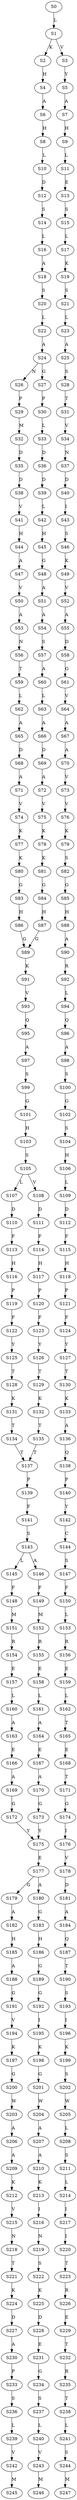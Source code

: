strict digraph  {
	S0 -> S1 [ label = L ];
	S1 -> S2 [ label = K ];
	S1 -> S3 [ label = V ];
	S2 -> S4 [ label = H ];
	S3 -> S5 [ label = Y ];
	S4 -> S6 [ label = A ];
	S5 -> S7 [ label = A ];
	S6 -> S8 [ label = H ];
	S7 -> S9 [ label = H ];
	S8 -> S10 [ label = L ];
	S9 -> S11 [ label = L ];
	S10 -> S12 [ label = D ];
	S11 -> S13 [ label = E ];
	S12 -> S14 [ label = S ];
	S13 -> S15 [ label = S ];
	S14 -> S16 [ label = L ];
	S15 -> S17 [ label = L ];
	S16 -> S18 [ label = A ];
	S17 -> S19 [ label = K ];
	S18 -> S20 [ label = S ];
	S19 -> S21 [ label = S ];
	S20 -> S22 [ label = L ];
	S21 -> S23 [ label = L ];
	S22 -> S24 [ label = A ];
	S23 -> S25 [ label = A ];
	S24 -> S26 [ label = N ];
	S24 -> S27 [ label = G ];
	S25 -> S28 [ label = S ];
	S26 -> S29 [ label = P ];
	S27 -> S30 [ label = P ];
	S28 -> S31 [ label = T ];
	S29 -> S32 [ label = M ];
	S30 -> S33 [ label = L ];
	S31 -> S34 [ label = V ];
	S32 -> S35 [ label = D ];
	S33 -> S36 [ label = D ];
	S34 -> S37 [ label = N ];
	S35 -> S38 [ label = D ];
	S36 -> S39 [ label = D ];
	S37 -> S40 [ label = D ];
	S38 -> S41 [ label = V ];
	S39 -> S42 [ label = L ];
	S40 -> S43 [ label = I ];
	S41 -> S44 [ label = H ];
	S42 -> S45 [ label = H ];
	S43 -> S46 [ label = S ];
	S44 -> S47 [ label = A ];
	S45 -> S48 [ label = G ];
	S46 -> S49 [ label = K ];
	S47 -> S50 [ label = V ];
	S48 -> S51 [ label = A ];
	S49 -> S52 [ label = V ];
	S50 -> S53 [ label = A ];
	S51 -> S54 [ label = A ];
	S52 -> S55 [ label = A ];
	S53 -> S56 [ label = N ];
	S54 -> S57 [ label = S ];
	S55 -> S58 [ label = D ];
	S56 -> S59 [ label = T ];
	S57 -> S60 [ label = A ];
	S58 -> S61 [ label = G ];
	S59 -> S62 [ label = L ];
	S60 -> S63 [ label = L ];
	S61 -> S64 [ label = V ];
	S62 -> S65 [ label = A ];
	S63 -> S66 [ label = A ];
	S64 -> S67 [ label = A ];
	S65 -> S68 [ label = D ];
	S66 -> S69 [ label = D ];
	S67 -> S70 [ label = A ];
	S68 -> S71 [ label = A ];
	S69 -> S72 [ label = A ];
	S70 -> S73 [ label = V ];
	S71 -> S74 [ label = V ];
	S72 -> S75 [ label = V ];
	S73 -> S76 [ label = V ];
	S74 -> S77 [ label = K ];
	S75 -> S78 [ label = K ];
	S76 -> S79 [ label = K ];
	S77 -> S80 [ label = K ];
	S78 -> S81 [ label = K ];
	S79 -> S82 [ label = S ];
	S80 -> S83 [ label = G ];
	S81 -> S84 [ label = G ];
	S82 -> S85 [ label = G ];
	S83 -> S86 [ label = H ];
	S84 -> S87 [ label = H ];
	S85 -> S88 [ label = H ];
	S86 -> S89 [ label = G ];
	S87 -> S89 [ label = G ];
	S88 -> S90 [ label = A ];
	S89 -> S91 [ label = K ];
	S90 -> S92 [ label = R ];
	S91 -> S93 [ label = V ];
	S92 -> S94 [ label = L ];
	S93 -> S95 [ label = Q ];
	S94 -> S96 [ label = Q ];
	S95 -> S97 [ label = A ];
	S96 -> S98 [ label = A ];
	S97 -> S99 [ label = S ];
	S98 -> S100 [ label = S ];
	S99 -> S101 [ label = G ];
	S100 -> S102 [ label = G ];
	S101 -> S103 [ label = H ];
	S102 -> S104 [ label = S ];
	S103 -> S105 [ label = S ];
	S104 -> S106 [ label = H ];
	S105 -> S107 [ label = L ];
	S105 -> S108 [ label = V ];
	S106 -> S109 [ label = L ];
	S107 -> S110 [ label = D ];
	S108 -> S111 [ label = D ];
	S109 -> S112 [ label = D ];
	S110 -> S113 [ label = F ];
	S111 -> S114 [ label = F ];
	S112 -> S115 [ label = F ];
	S113 -> S116 [ label = H ];
	S114 -> S117 [ label = H ];
	S115 -> S118 [ label = H ];
	S116 -> S119 [ label = P ];
	S117 -> S120 [ label = P ];
	S118 -> S121 [ label = P ];
	S119 -> S122 [ label = F ];
	S120 -> S123 [ label = F ];
	S121 -> S124 [ label = F ];
	S122 -> S125 [ label = Y ];
	S123 -> S126 [ label = Y ];
	S124 -> S127 [ label = Y ];
	S125 -> S128 [ label = T ];
	S126 -> S129 [ label = T ];
	S127 -> S130 [ label = T ];
	S128 -> S131 [ label = K ];
	S129 -> S132 [ label = K ];
	S130 -> S133 [ label = K ];
	S131 -> S134 [ label = T ];
	S132 -> S135 [ label = T ];
	S133 -> S136 [ label = A ];
	S134 -> S137 [ label = T ];
	S135 -> S137 [ label = T ];
	S136 -> S138 [ label = Q ];
	S137 -> S139 [ label = P ];
	S138 -> S140 [ label = P ];
	S139 -> S141 [ label = F ];
	S140 -> S142 [ label = Y ];
	S141 -> S143 [ label = S ];
	S142 -> S144 [ label = C ];
	S143 -> S145 [ label = L ];
	S143 -> S146 [ label = A ];
	S144 -> S147 [ label = S ];
	S145 -> S148 [ label = F ];
	S146 -> S149 [ label = F ];
	S147 -> S150 [ label = F ];
	S148 -> S151 [ label = M ];
	S149 -> S152 [ label = M ];
	S150 -> S153 [ label = L ];
	S151 -> S154 [ label = R ];
	S152 -> S155 [ label = R ];
	S153 -> S156 [ label = R ];
	S154 -> S157 [ label = E ];
	S155 -> S158 [ label = E ];
	S156 -> S159 [ label = E ];
	S157 -> S160 [ label = L ];
	S158 -> S161 [ label = L ];
	S159 -> S162 [ label = L ];
	S160 -> S163 [ label = A ];
	S161 -> S164 [ label = A ];
	S162 -> S165 [ label = T ];
	S163 -> S166 [ label = E ];
	S164 -> S167 [ label = E ];
	S165 -> S168 [ label = E ];
	S166 -> S169 [ label = A ];
	S167 -> S170 [ label = A ];
	S168 -> S171 [ label = T ];
	S169 -> S172 [ label = G ];
	S170 -> S173 [ label = G ];
	S171 -> S174 [ label = G ];
	S172 -> S175 [ label = Y ];
	S173 -> S175 [ label = Y ];
	S174 -> S176 [ label = I ];
	S175 -> S177 [ label = E ];
	S176 -> S178 [ label = V ];
	S177 -> S179 [ label = G ];
	S177 -> S180 [ label = A ];
	S178 -> S181 [ label = D ];
	S179 -> S182 [ label = A ];
	S180 -> S183 [ label = G ];
	S181 -> S184 [ label = A ];
	S182 -> S185 [ label = H ];
	S183 -> S186 [ label = H ];
	S184 -> S187 [ label = Q ];
	S185 -> S188 [ label = A ];
	S186 -> S189 [ label = G ];
	S187 -> S190 [ label = T ];
	S188 -> S191 [ label = G ];
	S189 -> S192 [ label = G ];
	S190 -> S193 [ label = S ];
	S191 -> S194 [ label = V ];
	S192 -> S195 [ label = I ];
	S193 -> S196 [ label = I ];
	S194 -> S197 [ label = K ];
	S195 -> S198 [ label = K ];
	S196 -> S199 [ label = K ];
	S197 -> S200 [ label = G ];
	S198 -> S201 [ label = G ];
	S199 -> S202 [ label = S ];
	S200 -> S203 [ label = W ];
	S201 -> S204 [ label = W ];
	S202 -> S205 [ label = W ];
	S203 -> S206 [ label = A ];
	S204 -> S207 [ label = A ];
	S205 -> S208 [ label = L ];
	S206 -> S209 [ label = A ];
	S207 -> S210 [ label = A ];
	S208 -> S211 [ label = S ];
	S209 -> S212 [ label = K ];
	S210 -> S213 [ label = K ];
	S211 -> S214 [ label = L ];
	S212 -> S215 [ label = V ];
	S213 -> S216 [ label = I ];
	S214 -> S217 [ label = I ];
	S215 -> S218 [ label = N ];
	S216 -> S219 [ label = N ];
	S217 -> S220 [ label = I ];
	S218 -> S221 [ label = T ];
	S219 -> S222 [ label = S ];
	S220 -> S223 [ label = T ];
	S221 -> S224 [ label = K ];
	S222 -> S225 [ label = K ];
	S223 -> S226 [ label = R ];
	S224 -> S227 [ label = D ];
	S225 -> S228 [ label = D ];
	S226 -> S229 [ label = E ];
	S227 -> S230 [ label = A ];
	S228 -> S231 [ label = E ];
	S229 -> S232 [ label = T ];
	S230 -> S233 [ label = P ];
	S231 -> S234 [ label = G ];
	S232 -> S235 [ label = R ];
	S233 -> S236 [ label = S ];
	S234 -> S237 [ label = S ];
	S235 -> S238 [ label = T ];
	S236 -> S239 [ label = L ];
	S237 -> S240 [ label = L ];
	S238 -> S241 [ label = L ];
	S239 -> S242 [ label = V ];
	S240 -> S243 [ label = V ];
	S241 -> S244 [ label = S ];
	S242 -> S245 [ label = M ];
	S243 -> S246 [ label = M ];
	S244 -> S247 [ label = M ];
}
